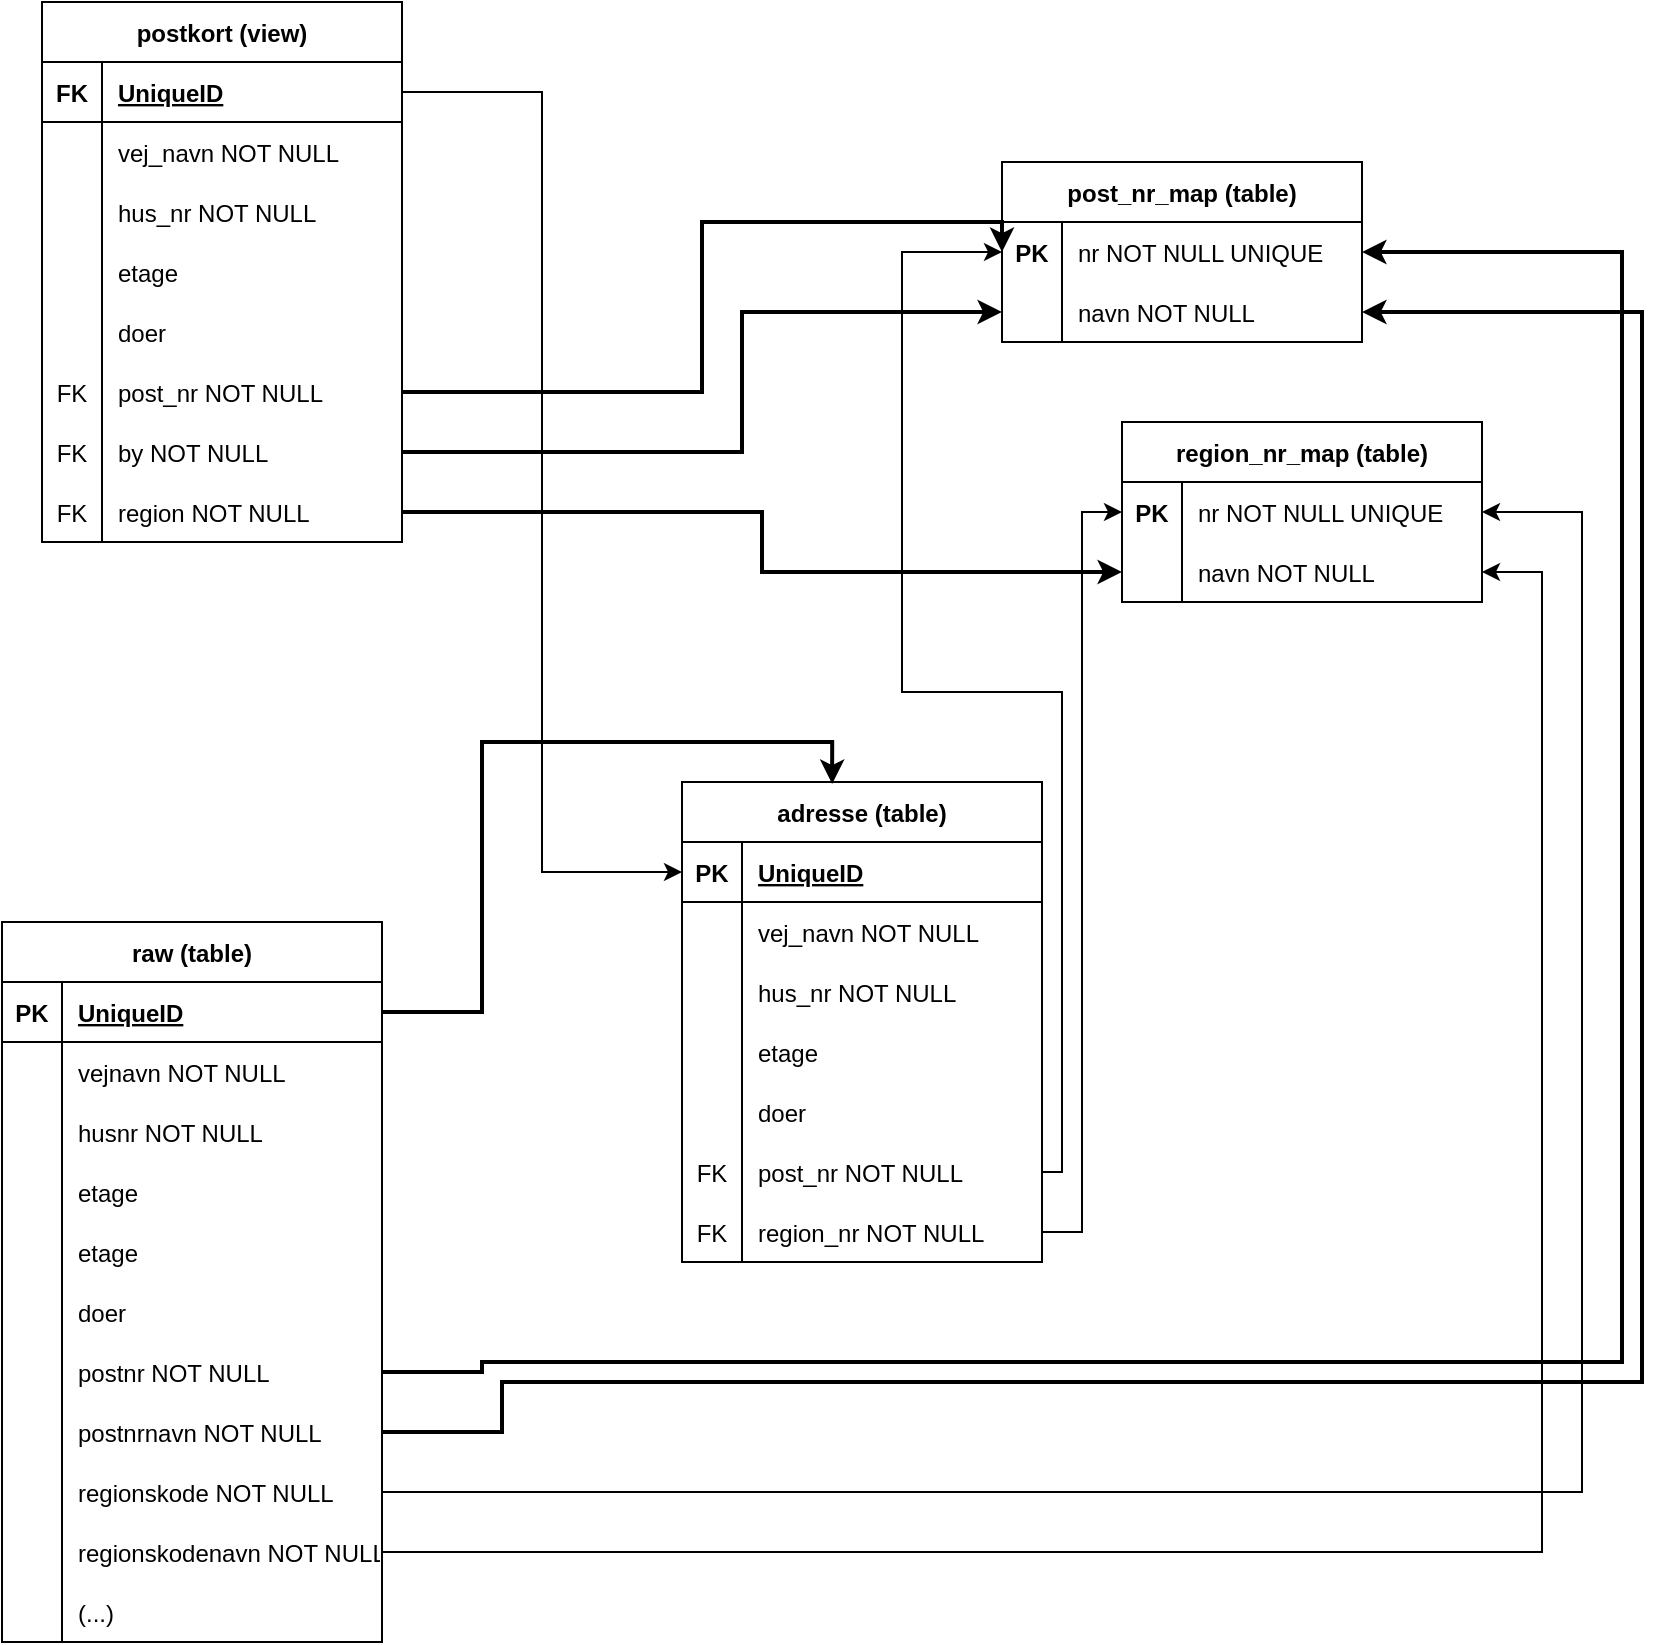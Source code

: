 <mxfile version="18.0.2" type="device"><diagram id="qgBt_kyH6H5r4t9xuFqa" name="Page-1"><mxGraphModel dx="1872" dy="1003" grid="1" gridSize="10" guides="1" tooltips="1" connect="1" arrows="1" fold="1" page="1" pageScale="1" pageWidth="850" pageHeight="1100" math="0" shadow="0"><root><mxCell id="0"/><mxCell id="1" parent="0"/><mxCell id="TFIopgg_Jb4CdVdZg_JR-6" value="adresse (table)" style="shape=table;startSize=30;container=1;collapsible=1;childLayout=tableLayout;fixedRows=1;rowLines=0;fontStyle=1;align=center;resizeLast=1;" parent="1" vertex="1"><mxGeometry x="360" y="450" width="180" height="240" as="geometry"/></mxCell><mxCell id="TFIopgg_Jb4CdVdZg_JR-7" value="" style="shape=tableRow;horizontal=0;startSize=0;swimlaneHead=0;swimlaneBody=0;fillColor=none;collapsible=0;dropTarget=0;points=[[0,0.5],[1,0.5]];portConstraint=eastwest;top=0;left=0;right=0;bottom=1;" parent="TFIopgg_Jb4CdVdZg_JR-6" vertex="1"><mxGeometry y="30" width="180" height="30" as="geometry"/></mxCell><mxCell id="TFIopgg_Jb4CdVdZg_JR-8" value="PK" style="shape=partialRectangle;connectable=0;fillColor=none;top=0;left=0;bottom=0;right=0;fontStyle=1;overflow=hidden;" parent="TFIopgg_Jb4CdVdZg_JR-7" vertex="1"><mxGeometry width="30" height="30" as="geometry"><mxRectangle width="30" height="30" as="alternateBounds"/></mxGeometry></mxCell><mxCell id="TFIopgg_Jb4CdVdZg_JR-9" value="UniqueID" style="shape=partialRectangle;connectable=0;fillColor=none;top=0;left=0;bottom=0;right=0;align=left;spacingLeft=6;fontStyle=5;overflow=hidden;" parent="TFIopgg_Jb4CdVdZg_JR-7" vertex="1"><mxGeometry x="30" width="150" height="30" as="geometry"><mxRectangle width="150" height="30" as="alternateBounds"/></mxGeometry></mxCell><mxCell id="TFIopgg_Jb4CdVdZg_JR-10" value="" style="shape=tableRow;horizontal=0;startSize=0;swimlaneHead=0;swimlaneBody=0;fillColor=none;collapsible=0;dropTarget=0;points=[[0,0.5],[1,0.5]];portConstraint=eastwest;top=0;left=0;right=0;bottom=0;" parent="TFIopgg_Jb4CdVdZg_JR-6" vertex="1"><mxGeometry y="60" width="180" height="30" as="geometry"/></mxCell><mxCell id="TFIopgg_Jb4CdVdZg_JR-11" value="" style="shape=partialRectangle;connectable=0;fillColor=none;top=0;left=0;bottom=0;right=0;editable=1;overflow=hidden;" parent="TFIopgg_Jb4CdVdZg_JR-10" vertex="1"><mxGeometry width="30" height="30" as="geometry"><mxRectangle width="30" height="30" as="alternateBounds"/></mxGeometry></mxCell><mxCell id="TFIopgg_Jb4CdVdZg_JR-12" value="vej_navn NOT NULL" style="shape=partialRectangle;connectable=0;fillColor=none;top=0;left=0;bottom=0;right=0;align=left;spacingLeft=6;overflow=hidden;" parent="TFIopgg_Jb4CdVdZg_JR-10" vertex="1"><mxGeometry x="30" width="150" height="30" as="geometry"><mxRectangle width="150" height="30" as="alternateBounds"/></mxGeometry></mxCell><mxCell id="TFIopgg_Jb4CdVdZg_JR-13" value="" style="shape=tableRow;horizontal=0;startSize=0;swimlaneHead=0;swimlaneBody=0;fillColor=none;collapsible=0;dropTarget=0;points=[[0,0.5],[1,0.5]];portConstraint=eastwest;top=0;left=0;right=0;bottom=0;" parent="TFIopgg_Jb4CdVdZg_JR-6" vertex="1"><mxGeometry y="90" width="180" height="30" as="geometry"/></mxCell><mxCell id="TFIopgg_Jb4CdVdZg_JR-14" value="" style="shape=partialRectangle;connectable=0;fillColor=none;top=0;left=0;bottom=0;right=0;editable=1;overflow=hidden;" parent="TFIopgg_Jb4CdVdZg_JR-13" vertex="1"><mxGeometry width="30" height="30" as="geometry"><mxRectangle width="30" height="30" as="alternateBounds"/></mxGeometry></mxCell><mxCell id="TFIopgg_Jb4CdVdZg_JR-15" value="hus_nr NOT NULL" style="shape=partialRectangle;connectable=0;fillColor=none;top=0;left=0;bottom=0;right=0;align=left;spacingLeft=6;overflow=hidden;" parent="TFIopgg_Jb4CdVdZg_JR-13" vertex="1"><mxGeometry x="30" width="150" height="30" as="geometry"><mxRectangle width="150" height="30" as="alternateBounds"/></mxGeometry></mxCell><mxCell id="TFIopgg_Jb4CdVdZg_JR-16" value="" style="shape=tableRow;horizontal=0;startSize=0;swimlaneHead=0;swimlaneBody=0;fillColor=none;collapsible=0;dropTarget=0;points=[[0,0.5],[1,0.5]];portConstraint=eastwest;top=0;left=0;right=0;bottom=0;" parent="TFIopgg_Jb4CdVdZg_JR-6" vertex="1"><mxGeometry y="120" width="180" height="30" as="geometry"/></mxCell><mxCell id="TFIopgg_Jb4CdVdZg_JR-17" value="" style="shape=partialRectangle;connectable=0;fillColor=none;top=0;left=0;bottom=0;right=0;editable=1;overflow=hidden;" parent="TFIopgg_Jb4CdVdZg_JR-16" vertex="1"><mxGeometry width="30" height="30" as="geometry"><mxRectangle width="30" height="30" as="alternateBounds"/></mxGeometry></mxCell><mxCell id="TFIopgg_Jb4CdVdZg_JR-18" value="etage" style="shape=partialRectangle;connectable=0;fillColor=none;top=0;left=0;bottom=0;right=0;align=left;spacingLeft=6;overflow=hidden;" parent="TFIopgg_Jb4CdVdZg_JR-16" vertex="1"><mxGeometry x="30" width="150" height="30" as="geometry"><mxRectangle width="150" height="30" as="alternateBounds"/></mxGeometry></mxCell><mxCell id="TFIopgg_Jb4CdVdZg_JR-27" style="shape=tableRow;horizontal=0;startSize=0;swimlaneHead=0;swimlaneBody=0;fillColor=none;collapsible=0;dropTarget=0;points=[[0,0.5],[1,0.5]];portConstraint=eastwest;top=0;left=0;right=0;bottom=0;" parent="TFIopgg_Jb4CdVdZg_JR-6" vertex="1"><mxGeometry y="150" width="180" height="30" as="geometry"/></mxCell><mxCell id="TFIopgg_Jb4CdVdZg_JR-28" style="shape=partialRectangle;connectable=0;fillColor=none;top=0;left=0;bottom=0;right=0;editable=1;overflow=hidden;" parent="TFIopgg_Jb4CdVdZg_JR-27" vertex="1"><mxGeometry width="30" height="30" as="geometry"><mxRectangle width="30" height="30" as="alternateBounds"/></mxGeometry></mxCell><mxCell id="TFIopgg_Jb4CdVdZg_JR-29" value="doer" style="shape=partialRectangle;connectable=0;fillColor=none;top=0;left=0;bottom=0;right=0;align=left;spacingLeft=6;overflow=hidden;" parent="TFIopgg_Jb4CdVdZg_JR-27" vertex="1"><mxGeometry x="30" width="150" height="30" as="geometry"><mxRectangle width="150" height="30" as="alternateBounds"/></mxGeometry></mxCell><mxCell id="TFIopgg_Jb4CdVdZg_JR-33" style="shape=tableRow;horizontal=0;startSize=0;swimlaneHead=0;swimlaneBody=0;fillColor=none;collapsible=0;dropTarget=0;points=[[0,0.5],[1,0.5]];portConstraint=eastwest;top=0;left=0;right=0;bottom=0;" parent="TFIopgg_Jb4CdVdZg_JR-6" vertex="1"><mxGeometry y="180" width="180" height="30" as="geometry"/></mxCell><mxCell id="TFIopgg_Jb4CdVdZg_JR-34" value="FK" style="shape=partialRectangle;connectable=0;fillColor=none;top=0;left=0;bottom=0;right=0;editable=1;overflow=hidden;" parent="TFIopgg_Jb4CdVdZg_JR-33" vertex="1"><mxGeometry width="30" height="30" as="geometry"><mxRectangle width="30" height="30" as="alternateBounds"/></mxGeometry></mxCell><mxCell id="TFIopgg_Jb4CdVdZg_JR-35" value="post_nr NOT NULL" style="shape=partialRectangle;connectable=0;fillColor=none;top=0;left=0;bottom=0;right=0;align=left;spacingLeft=6;overflow=hidden;" parent="TFIopgg_Jb4CdVdZg_JR-33" vertex="1"><mxGeometry x="30" width="150" height="30" as="geometry"><mxRectangle width="150" height="30" as="alternateBounds"/></mxGeometry></mxCell><mxCell id="TFIopgg_Jb4CdVdZg_JR-36" style="shape=tableRow;horizontal=0;startSize=0;swimlaneHead=0;swimlaneBody=0;fillColor=none;collapsible=0;dropTarget=0;points=[[0,0.5],[1,0.5]];portConstraint=eastwest;top=0;left=0;right=0;bottom=0;" parent="TFIopgg_Jb4CdVdZg_JR-6" vertex="1"><mxGeometry y="210" width="180" height="30" as="geometry"/></mxCell><mxCell id="TFIopgg_Jb4CdVdZg_JR-37" value="FK" style="shape=partialRectangle;connectable=0;fillColor=none;top=0;left=0;bottom=0;right=0;editable=1;overflow=hidden;" parent="TFIopgg_Jb4CdVdZg_JR-36" vertex="1"><mxGeometry width="30" height="30" as="geometry"><mxRectangle width="30" height="30" as="alternateBounds"/></mxGeometry></mxCell><mxCell id="TFIopgg_Jb4CdVdZg_JR-38" value="region_nr NOT NULL" style="shape=partialRectangle;connectable=0;fillColor=none;top=0;left=0;bottom=0;right=0;align=left;spacingLeft=6;overflow=hidden;" parent="TFIopgg_Jb4CdVdZg_JR-36" vertex="1"><mxGeometry x="30" width="150" height="30" as="geometry"><mxRectangle width="150" height="30" as="alternateBounds"/></mxGeometry></mxCell><mxCell id="TFIopgg_Jb4CdVdZg_JR-42" value="post_nr_map (table)" style="shape=table;startSize=30;container=1;collapsible=1;childLayout=tableLayout;fixedRows=1;rowLines=0;fontStyle=1;align=center;resizeLast=1;" parent="1" vertex="1"><mxGeometry x="520" y="140" width="180" height="90" as="geometry"/></mxCell><mxCell id="TFIopgg_Jb4CdVdZg_JR-46" value="" style="shape=tableRow;horizontal=0;startSize=0;swimlaneHead=0;swimlaneBody=0;fillColor=none;collapsible=0;dropTarget=0;points=[[0,0.5],[1,0.5]];portConstraint=eastwest;top=0;left=0;right=0;bottom=0;" parent="TFIopgg_Jb4CdVdZg_JR-42" vertex="1"><mxGeometry y="30" width="180" height="30" as="geometry"/></mxCell><mxCell id="TFIopgg_Jb4CdVdZg_JR-47" value="PK" style="shape=partialRectangle;connectable=0;fillColor=none;top=0;left=0;bottom=0;right=0;editable=1;overflow=hidden;fontStyle=1" parent="TFIopgg_Jb4CdVdZg_JR-46" vertex="1"><mxGeometry width="30" height="30" as="geometry"><mxRectangle width="30" height="30" as="alternateBounds"/></mxGeometry></mxCell><mxCell id="TFIopgg_Jb4CdVdZg_JR-48" value="nr NOT NULL UNIQUE" style="shape=partialRectangle;connectable=0;fillColor=none;top=0;left=0;bottom=0;right=0;align=left;spacingLeft=6;overflow=hidden;" parent="TFIopgg_Jb4CdVdZg_JR-46" vertex="1"><mxGeometry x="30" width="150" height="30" as="geometry"><mxRectangle width="150" height="30" as="alternateBounds"/></mxGeometry></mxCell><mxCell id="TFIopgg_Jb4CdVdZg_JR-49" value="" style="shape=tableRow;horizontal=0;startSize=0;swimlaneHead=0;swimlaneBody=0;fillColor=none;collapsible=0;dropTarget=0;points=[[0,0.5],[1,0.5]];portConstraint=eastwest;top=0;left=0;right=0;bottom=0;" parent="TFIopgg_Jb4CdVdZg_JR-42" vertex="1"><mxGeometry y="60" width="180" height="30" as="geometry"/></mxCell><mxCell id="TFIopgg_Jb4CdVdZg_JR-50" value="" style="shape=partialRectangle;connectable=0;fillColor=none;top=0;left=0;bottom=0;right=0;editable=1;overflow=hidden;" parent="TFIopgg_Jb4CdVdZg_JR-49" vertex="1"><mxGeometry width="30" height="30" as="geometry"><mxRectangle width="30" height="30" as="alternateBounds"/></mxGeometry></mxCell><mxCell id="TFIopgg_Jb4CdVdZg_JR-51" value="navn NOT NULL" style="shape=partialRectangle;connectable=0;fillColor=none;top=0;left=0;bottom=0;right=0;align=left;spacingLeft=6;overflow=hidden;" parent="TFIopgg_Jb4CdVdZg_JR-49" vertex="1"><mxGeometry x="30" width="150" height="30" as="geometry"><mxRectangle width="150" height="30" as="alternateBounds"/></mxGeometry></mxCell><mxCell id="TFIopgg_Jb4CdVdZg_JR-74" style="edgeStyle=orthogonalEdgeStyle;rounded=0;orthogonalLoop=1;jettySize=auto;html=1;exitX=1;exitY=0.5;exitDx=0;exitDy=0;strokeWidth=1;" parent="1" source="TFIopgg_Jb4CdVdZg_JR-33" edge="1"><mxGeometry relative="1" as="geometry"><mxPoint x="520" y="185" as="targetPoint"/><Array as="points"><mxPoint x="550" y="645"/><mxPoint x="550" y="405"/><mxPoint x="470" y="405"/><mxPoint x="470" y="185"/></Array></mxGeometry></mxCell><mxCell id="TFIopgg_Jb4CdVdZg_JR-75" value="postkort (view)" style="shape=table;startSize=30;container=1;collapsible=1;childLayout=tableLayout;fixedRows=1;rowLines=0;fontStyle=1;align=center;resizeLast=1;" parent="1" vertex="1"><mxGeometry x="40" y="60" width="180" height="270" as="geometry"/></mxCell><mxCell id="TFIopgg_Jb4CdVdZg_JR-76" value="" style="shape=tableRow;horizontal=0;startSize=0;swimlaneHead=0;swimlaneBody=0;fillColor=none;collapsible=0;dropTarget=0;points=[[0,0.5],[1,0.5]];portConstraint=eastwest;top=0;left=0;right=0;bottom=1;" parent="TFIopgg_Jb4CdVdZg_JR-75" vertex="1"><mxGeometry y="30" width="180" height="30" as="geometry"/></mxCell><mxCell id="TFIopgg_Jb4CdVdZg_JR-77" value="FK" style="shape=partialRectangle;connectable=0;fillColor=none;top=0;left=0;bottom=0;right=0;fontStyle=1;overflow=hidden;" parent="TFIopgg_Jb4CdVdZg_JR-76" vertex="1"><mxGeometry width="30" height="30" as="geometry"><mxRectangle width="30" height="30" as="alternateBounds"/></mxGeometry></mxCell><mxCell id="TFIopgg_Jb4CdVdZg_JR-78" value="UniqueID" style="shape=partialRectangle;connectable=0;fillColor=none;top=0;left=0;bottom=0;right=0;align=left;spacingLeft=6;fontStyle=5;overflow=hidden;" parent="TFIopgg_Jb4CdVdZg_JR-76" vertex="1"><mxGeometry x="30" width="150" height="30" as="geometry"><mxRectangle width="150" height="30" as="alternateBounds"/></mxGeometry></mxCell><mxCell id="TFIopgg_Jb4CdVdZg_JR-79" value="" style="shape=tableRow;horizontal=0;startSize=0;swimlaneHead=0;swimlaneBody=0;fillColor=none;collapsible=0;dropTarget=0;points=[[0,0.5],[1,0.5]];portConstraint=eastwest;top=0;left=0;right=0;bottom=0;" parent="TFIopgg_Jb4CdVdZg_JR-75" vertex="1"><mxGeometry y="60" width="180" height="30" as="geometry"/></mxCell><mxCell id="TFIopgg_Jb4CdVdZg_JR-80" value="" style="shape=partialRectangle;connectable=0;fillColor=none;top=0;left=0;bottom=0;right=0;editable=1;overflow=hidden;" parent="TFIopgg_Jb4CdVdZg_JR-79" vertex="1"><mxGeometry width="30" height="30" as="geometry"><mxRectangle width="30" height="30" as="alternateBounds"/></mxGeometry></mxCell><mxCell id="TFIopgg_Jb4CdVdZg_JR-81" value="vej_navn NOT NULL" style="shape=partialRectangle;connectable=0;fillColor=none;top=0;left=0;bottom=0;right=0;align=left;spacingLeft=6;overflow=hidden;" parent="TFIopgg_Jb4CdVdZg_JR-79" vertex="1"><mxGeometry x="30" width="150" height="30" as="geometry"><mxRectangle width="150" height="30" as="alternateBounds"/></mxGeometry></mxCell><mxCell id="TFIopgg_Jb4CdVdZg_JR-82" value="" style="shape=tableRow;horizontal=0;startSize=0;swimlaneHead=0;swimlaneBody=0;fillColor=none;collapsible=0;dropTarget=0;points=[[0,0.5],[1,0.5]];portConstraint=eastwest;top=0;left=0;right=0;bottom=0;" parent="TFIopgg_Jb4CdVdZg_JR-75" vertex="1"><mxGeometry y="90" width="180" height="30" as="geometry"/></mxCell><mxCell id="TFIopgg_Jb4CdVdZg_JR-83" value="" style="shape=partialRectangle;connectable=0;fillColor=none;top=0;left=0;bottom=0;right=0;editable=1;overflow=hidden;" parent="TFIopgg_Jb4CdVdZg_JR-82" vertex="1"><mxGeometry width="30" height="30" as="geometry"><mxRectangle width="30" height="30" as="alternateBounds"/></mxGeometry></mxCell><mxCell id="TFIopgg_Jb4CdVdZg_JR-84" value="hus_nr NOT NULL" style="shape=partialRectangle;connectable=0;fillColor=none;top=0;left=0;bottom=0;right=0;align=left;spacingLeft=6;overflow=hidden;" parent="TFIopgg_Jb4CdVdZg_JR-82" vertex="1"><mxGeometry x="30" width="150" height="30" as="geometry"><mxRectangle width="150" height="30" as="alternateBounds"/></mxGeometry></mxCell><mxCell id="TFIopgg_Jb4CdVdZg_JR-85" value="" style="shape=tableRow;horizontal=0;startSize=0;swimlaneHead=0;swimlaneBody=0;fillColor=none;collapsible=0;dropTarget=0;points=[[0,0.5],[1,0.5]];portConstraint=eastwest;top=0;left=0;right=0;bottom=0;" parent="TFIopgg_Jb4CdVdZg_JR-75" vertex="1"><mxGeometry y="120" width="180" height="30" as="geometry"/></mxCell><mxCell id="TFIopgg_Jb4CdVdZg_JR-86" value="" style="shape=partialRectangle;connectable=0;fillColor=none;top=0;left=0;bottom=0;right=0;editable=1;overflow=hidden;" parent="TFIopgg_Jb4CdVdZg_JR-85" vertex="1"><mxGeometry width="30" height="30" as="geometry"><mxRectangle width="30" height="30" as="alternateBounds"/></mxGeometry></mxCell><mxCell id="TFIopgg_Jb4CdVdZg_JR-87" value="etage" style="shape=partialRectangle;connectable=0;fillColor=none;top=0;left=0;bottom=0;right=0;align=left;spacingLeft=6;overflow=hidden;" parent="TFIopgg_Jb4CdVdZg_JR-85" vertex="1"><mxGeometry x="30" width="150" height="30" as="geometry"><mxRectangle width="150" height="30" as="alternateBounds"/></mxGeometry></mxCell><mxCell id="TFIopgg_Jb4CdVdZg_JR-88" style="shape=tableRow;horizontal=0;startSize=0;swimlaneHead=0;swimlaneBody=0;fillColor=none;collapsible=0;dropTarget=0;points=[[0,0.5],[1,0.5]];portConstraint=eastwest;top=0;left=0;right=0;bottom=0;" parent="TFIopgg_Jb4CdVdZg_JR-75" vertex="1"><mxGeometry y="150" width="180" height="30" as="geometry"/></mxCell><mxCell id="TFIopgg_Jb4CdVdZg_JR-89" style="shape=partialRectangle;connectable=0;fillColor=none;top=0;left=0;bottom=0;right=0;editable=1;overflow=hidden;" parent="TFIopgg_Jb4CdVdZg_JR-88" vertex="1"><mxGeometry width="30" height="30" as="geometry"><mxRectangle width="30" height="30" as="alternateBounds"/></mxGeometry></mxCell><mxCell id="TFIopgg_Jb4CdVdZg_JR-90" value="doer" style="shape=partialRectangle;connectable=0;fillColor=none;top=0;left=0;bottom=0;right=0;align=left;spacingLeft=6;overflow=hidden;" parent="TFIopgg_Jb4CdVdZg_JR-88" vertex="1"><mxGeometry x="30" width="150" height="30" as="geometry"><mxRectangle width="150" height="30" as="alternateBounds"/></mxGeometry></mxCell><mxCell id="TFIopgg_Jb4CdVdZg_JR-91" style="shape=tableRow;horizontal=0;startSize=0;swimlaneHead=0;swimlaneBody=0;fillColor=none;collapsible=0;dropTarget=0;points=[[0,0.5],[1,0.5]];portConstraint=eastwest;top=0;left=0;right=0;bottom=0;" parent="TFIopgg_Jb4CdVdZg_JR-75" vertex="1"><mxGeometry y="180" width="180" height="30" as="geometry"/></mxCell><mxCell id="TFIopgg_Jb4CdVdZg_JR-92" value="FK" style="shape=partialRectangle;connectable=0;fillColor=none;top=0;left=0;bottom=0;right=0;editable=1;overflow=hidden;" parent="TFIopgg_Jb4CdVdZg_JR-91" vertex="1"><mxGeometry width="30" height="30" as="geometry"><mxRectangle width="30" height="30" as="alternateBounds"/></mxGeometry></mxCell><mxCell id="TFIopgg_Jb4CdVdZg_JR-93" value="post_nr NOT NULL " style="shape=partialRectangle;connectable=0;fillColor=none;top=0;left=0;bottom=0;right=0;align=left;spacingLeft=6;overflow=hidden;" parent="TFIopgg_Jb4CdVdZg_JR-91" vertex="1"><mxGeometry x="30" width="150" height="30" as="geometry"><mxRectangle width="150" height="30" as="alternateBounds"/></mxGeometry></mxCell><mxCell id="TFIopgg_Jb4CdVdZg_JR-94" style="shape=tableRow;horizontal=0;startSize=0;swimlaneHead=0;swimlaneBody=0;fillColor=none;collapsible=0;dropTarget=0;points=[[0,0.5],[1,0.5]];portConstraint=eastwest;top=0;left=0;right=0;bottom=0;" parent="TFIopgg_Jb4CdVdZg_JR-75" vertex="1"><mxGeometry y="210" width="180" height="30" as="geometry"/></mxCell><mxCell id="TFIopgg_Jb4CdVdZg_JR-95" value="FK" style="shape=partialRectangle;connectable=0;fillColor=none;top=0;left=0;bottom=0;right=0;editable=1;overflow=hidden;" parent="TFIopgg_Jb4CdVdZg_JR-94" vertex="1"><mxGeometry width="30" height="30" as="geometry"><mxRectangle width="30" height="30" as="alternateBounds"/></mxGeometry></mxCell><mxCell id="TFIopgg_Jb4CdVdZg_JR-96" value="by NOT NULL" style="shape=partialRectangle;connectable=0;fillColor=none;top=0;left=0;bottom=0;right=0;align=left;spacingLeft=6;overflow=hidden;" parent="TFIopgg_Jb4CdVdZg_JR-94" vertex="1"><mxGeometry x="30" width="150" height="30" as="geometry"><mxRectangle width="150" height="30" as="alternateBounds"/></mxGeometry></mxCell><mxCell id="TFIopgg_Jb4CdVdZg_JR-107" style="shape=tableRow;horizontal=0;startSize=0;swimlaneHead=0;swimlaneBody=0;fillColor=none;collapsible=0;dropTarget=0;points=[[0,0.5],[1,0.5]];portConstraint=eastwest;top=0;left=0;right=0;bottom=0;" parent="TFIopgg_Jb4CdVdZg_JR-75" vertex="1"><mxGeometry y="240" width="180" height="30" as="geometry"/></mxCell><mxCell id="TFIopgg_Jb4CdVdZg_JR-108" value="FK" style="shape=partialRectangle;connectable=0;fillColor=none;top=0;left=0;bottom=0;right=0;editable=1;overflow=hidden;" parent="TFIopgg_Jb4CdVdZg_JR-107" vertex="1"><mxGeometry width="30" height="30" as="geometry"><mxRectangle width="30" height="30" as="alternateBounds"/></mxGeometry></mxCell><mxCell id="TFIopgg_Jb4CdVdZg_JR-109" value="region NOT NULL" style="shape=partialRectangle;connectable=0;fillColor=none;top=0;left=0;bottom=0;right=0;align=left;spacingLeft=6;overflow=hidden;" parent="TFIopgg_Jb4CdVdZg_JR-107" vertex="1"><mxGeometry x="30" width="150" height="30" as="geometry"><mxRectangle width="150" height="30" as="alternateBounds"/></mxGeometry></mxCell><mxCell id="TFIopgg_Jb4CdVdZg_JR-101" style="edgeStyle=orthogonalEdgeStyle;rounded=0;orthogonalLoop=1;jettySize=auto;html=1;entryX=0;entryY=0.5;entryDx=0;entryDy=0;" parent="1" source="TFIopgg_Jb4CdVdZg_JR-76" target="TFIopgg_Jb4CdVdZg_JR-7" edge="1"><mxGeometry relative="1" as="geometry"/></mxCell><mxCell id="TFIopgg_Jb4CdVdZg_JR-110" style="edgeStyle=orthogonalEdgeStyle;rounded=0;orthogonalLoop=1;jettySize=auto;html=1;entryX=0;entryY=0.5;entryDx=0;entryDy=0;strokeWidth=2;" parent="1" source="TFIopgg_Jb4CdVdZg_JR-91" target="TFIopgg_Jb4CdVdZg_JR-46" edge="1"><mxGeometry relative="1" as="geometry"><Array as="points"><mxPoint x="370" y="255"/><mxPoint x="370" y="170"/><mxPoint x="520" y="170"/></Array></mxGeometry></mxCell><mxCell id="TFIopgg_Jb4CdVdZg_JR-111" style="edgeStyle=orthogonalEdgeStyle;rounded=0;orthogonalLoop=1;jettySize=auto;html=1;entryX=0;entryY=0.5;entryDx=0;entryDy=0;strokeWidth=2;" parent="1" source="TFIopgg_Jb4CdVdZg_JR-94" target="TFIopgg_Jb4CdVdZg_JR-49" edge="1"><mxGeometry relative="1" as="geometry"><Array as="points"><mxPoint x="390" y="285"/><mxPoint x="390" y="215"/></Array></mxGeometry></mxCell><mxCell id="TFIopgg_Jb4CdVdZg_JR-112" value="region_nr_map (table)" style="shape=table;startSize=30;container=1;collapsible=1;childLayout=tableLayout;fixedRows=1;rowLines=0;fontStyle=1;align=center;resizeLast=1;" parent="1" vertex="1"><mxGeometry x="580" y="270" width="180" height="90" as="geometry"/></mxCell><mxCell id="TFIopgg_Jb4CdVdZg_JR-113" value="" style="shape=tableRow;horizontal=0;startSize=0;swimlaneHead=0;swimlaneBody=0;fillColor=none;collapsible=0;dropTarget=0;points=[[0,0.5],[1,0.5]];portConstraint=eastwest;top=0;left=0;right=0;bottom=0;" parent="TFIopgg_Jb4CdVdZg_JR-112" vertex="1"><mxGeometry y="30" width="180" height="30" as="geometry"/></mxCell><mxCell id="TFIopgg_Jb4CdVdZg_JR-114" value="PK" style="shape=partialRectangle;connectable=0;fillColor=none;top=0;left=0;bottom=0;right=0;editable=1;overflow=hidden;fontStyle=1" parent="TFIopgg_Jb4CdVdZg_JR-113" vertex="1"><mxGeometry width="30" height="30" as="geometry"><mxRectangle width="30" height="30" as="alternateBounds"/></mxGeometry></mxCell><mxCell id="TFIopgg_Jb4CdVdZg_JR-115" value="nr NOT NULL UNIQUE" style="shape=partialRectangle;connectable=0;fillColor=none;top=0;left=0;bottom=0;right=0;align=left;spacingLeft=6;overflow=hidden;" parent="TFIopgg_Jb4CdVdZg_JR-113" vertex="1"><mxGeometry x="30" width="150" height="30" as="geometry"><mxRectangle width="150" height="30" as="alternateBounds"/></mxGeometry></mxCell><mxCell id="TFIopgg_Jb4CdVdZg_JR-116" value="" style="shape=tableRow;horizontal=0;startSize=0;swimlaneHead=0;swimlaneBody=0;fillColor=none;collapsible=0;dropTarget=0;points=[[0,0.5],[1,0.5]];portConstraint=eastwest;top=0;left=0;right=0;bottom=0;" parent="TFIopgg_Jb4CdVdZg_JR-112" vertex="1"><mxGeometry y="60" width="180" height="30" as="geometry"/></mxCell><mxCell id="TFIopgg_Jb4CdVdZg_JR-117" value="" style="shape=partialRectangle;connectable=0;fillColor=none;top=0;left=0;bottom=0;right=0;editable=1;overflow=hidden;" parent="TFIopgg_Jb4CdVdZg_JR-116" vertex="1"><mxGeometry width="30" height="30" as="geometry"><mxRectangle width="30" height="30" as="alternateBounds"/></mxGeometry></mxCell><mxCell id="TFIopgg_Jb4CdVdZg_JR-118" value="navn NOT NULL" style="shape=partialRectangle;connectable=0;fillColor=none;top=0;left=0;bottom=0;right=0;align=left;spacingLeft=6;overflow=hidden;" parent="TFIopgg_Jb4CdVdZg_JR-116" vertex="1"><mxGeometry x="30" width="150" height="30" as="geometry"><mxRectangle width="150" height="30" as="alternateBounds"/></mxGeometry></mxCell><mxCell id="TFIopgg_Jb4CdVdZg_JR-119" style="edgeStyle=orthogonalEdgeStyle;rounded=0;orthogonalLoop=1;jettySize=auto;html=1;exitX=1;exitY=0.5;exitDx=0;exitDy=0;entryX=0;entryY=0.5;entryDx=0;entryDy=0;" parent="1" source="TFIopgg_Jb4CdVdZg_JR-36" target="TFIopgg_Jb4CdVdZg_JR-113" edge="1"><mxGeometry relative="1" as="geometry"><Array as="points"><mxPoint x="560" y="675"/><mxPoint x="560" y="315"/></Array></mxGeometry></mxCell><mxCell id="TFIopgg_Jb4CdVdZg_JR-120" style="edgeStyle=orthogonalEdgeStyle;rounded=0;orthogonalLoop=1;jettySize=auto;html=1;entryX=0;entryY=0.5;entryDx=0;entryDy=0;strokeWidth=2;" parent="1" source="TFIopgg_Jb4CdVdZg_JR-107" target="TFIopgg_Jb4CdVdZg_JR-116" edge="1"><mxGeometry relative="1" as="geometry"/></mxCell><mxCell id="TFIopgg_Jb4CdVdZg_JR-146" style="edgeStyle=orthogonalEdgeStyle;rounded=0;orthogonalLoop=1;jettySize=auto;html=1;entryX=0.417;entryY=0.004;entryDx=0;entryDy=0;entryPerimeter=0;exitX=1;exitY=0.5;exitDx=0;exitDy=0;strokeWidth=2;" parent="1" source="TFIopgg_Jb4CdVdZg_JR-122" target="TFIopgg_Jb4CdVdZg_JR-6" edge="1"><mxGeometry relative="1" as="geometry"><Array as="points"><mxPoint x="260" y="565"/><mxPoint x="260" y="430"/><mxPoint x="435" y="430"/></Array></mxGeometry></mxCell><mxCell id="TFIopgg_Jb4CdVdZg_JR-121" value="raw (table)" style="shape=table;startSize=30;container=1;collapsible=1;childLayout=tableLayout;fixedRows=1;rowLines=0;fontStyle=1;align=center;resizeLast=1;" parent="1" vertex="1"><mxGeometry x="20" y="520" width="190" height="360" as="geometry"/></mxCell><mxCell id="TFIopgg_Jb4CdVdZg_JR-122" value="" style="shape=tableRow;horizontal=0;startSize=0;swimlaneHead=0;swimlaneBody=0;fillColor=none;collapsible=0;dropTarget=0;points=[[0,0.5],[1,0.5]];portConstraint=eastwest;top=0;left=0;right=0;bottom=1;" parent="TFIopgg_Jb4CdVdZg_JR-121" vertex="1"><mxGeometry y="30" width="190" height="30" as="geometry"/></mxCell><mxCell id="TFIopgg_Jb4CdVdZg_JR-123" value="PK" style="shape=partialRectangle;connectable=0;fillColor=none;top=0;left=0;bottom=0;right=0;fontStyle=1;overflow=hidden;" parent="TFIopgg_Jb4CdVdZg_JR-122" vertex="1"><mxGeometry width="30" height="30" as="geometry"><mxRectangle width="30" height="30" as="alternateBounds"/></mxGeometry></mxCell><mxCell id="TFIopgg_Jb4CdVdZg_JR-124" value="UniqueID" style="shape=partialRectangle;connectable=0;fillColor=none;top=0;left=0;bottom=0;right=0;align=left;spacingLeft=6;fontStyle=5;overflow=hidden;" parent="TFIopgg_Jb4CdVdZg_JR-122" vertex="1"><mxGeometry x="30" width="160" height="30" as="geometry"><mxRectangle width="160" height="30" as="alternateBounds"/></mxGeometry></mxCell><mxCell id="TFIopgg_Jb4CdVdZg_JR-125" value="" style="shape=tableRow;horizontal=0;startSize=0;swimlaneHead=0;swimlaneBody=0;fillColor=none;collapsible=0;dropTarget=0;points=[[0,0.5],[1,0.5]];portConstraint=eastwest;top=0;left=0;right=0;bottom=0;" parent="TFIopgg_Jb4CdVdZg_JR-121" vertex="1"><mxGeometry y="60" width="190" height="30" as="geometry"/></mxCell><mxCell id="TFIopgg_Jb4CdVdZg_JR-126" value="" style="shape=partialRectangle;connectable=0;fillColor=none;top=0;left=0;bottom=0;right=0;editable=1;overflow=hidden;" parent="TFIopgg_Jb4CdVdZg_JR-125" vertex="1"><mxGeometry width="30" height="30" as="geometry"><mxRectangle width="30" height="30" as="alternateBounds"/></mxGeometry></mxCell><mxCell id="TFIopgg_Jb4CdVdZg_JR-127" value="vejnavn NOT NULL" style="shape=partialRectangle;connectable=0;fillColor=none;top=0;left=0;bottom=0;right=0;align=left;spacingLeft=6;overflow=hidden;" parent="TFIopgg_Jb4CdVdZg_JR-125" vertex="1"><mxGeometry x="30" width="160" height="30" as="geometry"><mxRectangle width="160" height="30" as="alternateBounds"/></mxGeometry></mxCell><mxCell id="TFIopgg_Jb4CdVdZg_JR-128" value="" style="shape=tableRow;horizontal=0;startSize=0;swimlaneHead=0;swimlaneBody=0;fillColor=none;collapsible=0;dropTarget=0;points=[[0,0.5],[1,0.5]];portConstraint=eastwest;top=0;left=0;right=0;bottom=0;" parent="TFIopgg_Jb4CdVdZg_JR-121" vertex="1"><mxGeometry y="90" width="190" height="30" as="geometry"/></mxCell><mxCell id="TFIopgg_Jb4CdVdZg_JR-129" value="" style="shape=partialRectangle;connectable=0;fillColor=none;top=0;left=0;bottom=0;right=0;editable=1;overflow=hidden;" parent="TFIopgg_Jb4CdVdZg_JR-128" vertex="1"><mxGeometry width="30" height="30" as="geometry"><mxRectangle width="30" height="30" as="alternateBounds"/></mxGeometry></mxCell><mxCell id="TFIopgg_Jb4CdVdZg_JR-130" value="husnr NOT NULL" style="shape=partialRectangle;connectable=0;fillColor=none;top=0;left=0;bottom=0;right=0;align=left;spacingLeft=6;overflow=hidden;" parent="TFIopgg_Jb4CdVdZg_JR-128" vertex="1"><mxGeometry x="30" width="160" height="30" as="geometry"><mxRectangle width="160" height="30" as="alternateBounds"/></mxGeometry></mxCell><mxCell id="TFIopgg_Jb4CdVdZg_JR-131" value="" style="shape=tableRow;horizontal=0;startSize=0;swimlaneHead=0;swimlaneBody=0;fillColor=none;collapsible=0;dropTarget=0;points=[[0,0.5],[1,0.5]];portConstraint=eastwest;top=0;left=0;right=0;bottom=0;" parent="TFIopgg_Jb4CdVdZg_JR-121" vertex="1"><mxGeometry y="120" width="190" height="30" as="geometry"/></mxCell><mxCell id="TFIopgg_Jb4CdVdZg_JR-132" value="" style="shape=partialRectangle;connectable=0;fillColor=none;top=0;left=0;bottom=0;right=0;editable=1;overflow=hidden;" parent="TFIopgg_Jb4CdVdZg_JR-131" vertex="1"><mxGeometry width="30" height="30" as="geometry"><mxRectangle width="30" height="30" as="alternateBounds"/></mxGeometry></mxCell><mxCell id="TFIopgg_Jb4CdVdZg_JR-133" value="etage" style="shape=partialRectangle;connectable=0;fillColor=none;top=0;left=0;bottom=0;right=0;align=left;spacingLeft=6;overflow=hidden;" parent="TFIopgg_Jb4CdVdZg_JR-131" vertex="1"><mxGeometry x="30" width="160" height="30" as="geometry"><mxRectangle width="160" height="30" as="alternateBounds"/></mxGeometry></mxCell><mxCell id="TFIopgg_Jb4CdVdZg_JR-147" value="" style="shape=tableRow;horizontal=0;startSize=0;swimlaneHead=0;swimlaneBody=0;fillColor=none;collapsible=0;dropTarget=0;points=[[0,0.5],[1,0.5]];portConstraint=eastwest;top=0;left=0;right=0;bottom=0;" parent="TFIopgg_Jb4CdVdZg_JR-121" vertex="1"><mxGeometry y="150" width="190" height="30" as="geometry"/></mxCell><mxCell id="TFIopgg_Jb4CdVdZg_JR-148" value="" style="shape=partialRectangle;connectable=0;fillColor=none;top=0;left=0;bottom=0;right=0;editable=1;overflow=hidden;" parent="TFIopgg_Jb4CdVdZg_JR-147" vertex="1"><mxGeometry width="30" height="30" as="geometry"><mxRectangle width="30" height="30" as="alternateBounds"/></mxGeometry></mxCell><mxCell id="TFIopgg_Jb4CdVdZg_JR-149" value="etage" style="shape=partialRectangle;connectable=0;fillColor=none;top=0;left=0;bottom=0;right=0;align=left;spacingLeft=6;overflow=hidden;" parent="TFIopgg_Jb4CdVdZg_JR-147" vertex="1"><mxGeometry x="30" width="160" height="30" as="geometry"><mxRectangle width="160" height="30" as="alternateBounds"/></mxGeometry></mxCell><mxCell id="TFIopgg_Jb4CdVdZg_JR-134" style="shape=tableRow;horizontal=0;startSize=0;swimlaneHead=0;swimlaneBody=0;fillColor=none;collapsible=0;dropTarget=0;points=[[0,0.5],[1,0.5]];portConstraint=eastwest;top=0;left=0;right=0;bottom=0;" parent="TFIopgg_Jb4CdVdZg_JR-121" vertex="1"><mxGeometry y="180" width="190" height="30" as="geometry"/></mxCell><mxCell id="TFIopgg_Jb4CdVdZg_JR-135" style="shape=partialRectangle;connectable=0;fillColor=none;top=0;left=0;bottom=0;right=0;editable=1;overflow=hidden;" parent="TFIopgg_Jb4CdVdZg_JR-134" vertex="1"><mxGeometry width="30" height="30" as="geometry"><mxRectangle width="30" height="30" as="alternateBounds"/></mxGeometry></mxCell><mxCell id="TFIopgg_Jb4CdVdZg_JR-136" value="doer" style="shape=partialRectangle;connectable=0;fillColor=none;top=0;left=0;bottom=0;right=0;align=left;spacingLeft=6;overflow=hidden;" parent="TFIopgg_Jb4CdVdZg_JR-134" vertex="1"><mxGeometry x="30" width="160" height="30" as="geometry"><mxRectangle width="160" height="30" as="alternateBounds"/></mxGeometry></mxCell><mxCell id="TFIopgg_Jb4CdVdZg_JR-137" style="shape=tableRow;horizontal=0;startSize=0;swimlaneHead=0;swimlaneBody=0;fillColor=none;collapsible=0;dropTarget=0;points=[[0,0.5],[1,0.5]];portConstraint=eastwest;top=0;left=0;right=0;bottom=0;" parent="TFIopgg_Jb4CdVdZg_JR-121" vertex="1"><mxGeometry y="210" width="190" height="30" as="geometry"/></mxCell><mxCell id="TFIopgg_Jb4CdVdZg_JR-138" value="" style="shape=partialRectangle;connectable=0;fillColor=none;top=0;left=0;bottom=0;right=0;editable=1;overflow=hidden;" parent="TFIopgg_Jb4CdVdZg_JR-137" vertex="1"><mxGeometry width="30" height="30" as="geometry"><mxRectangle width="30" height="30" as="alternateBounds"/></mxGeometry></mxCell><mxCell id="TFIopgg_Jb4CdVdZg_JR-139" value="postnr NOT NULL" style="shape=partialRectangle;connectable=0;fillColor=none;top=0;left=0;bottom=0;right=0;align=left;spacingLeft=6;overflow=hidden;" parent="TFIopgg_Jb4CdVdZg_JR-137" vertex="1"><mxGeometry x="30" width="160" height="30" as="geometry"><mxRectangle width="160" height="30" as="alternateBounds"/></mxGeometry></mxCell><mxCell id="TFIopgg_Jb4CdVdZg_JR-150" style="shape=tableRow;horizontal=0;startSize=0;swimlaneHead=0;swimlaneBody=0;fillColor=none;collapsible=0;dropTarget=0;points=[[0,0.5],[1,0.5]];portConstraint=eastwest;top=0;left=0;right=0;bottom=0;" parent="TFIopgg_Jb4CdVdZg_JR-121" vertex="1"><mxGeometry y="240" width="190" height="30" as="geometry"/></mxCell><mxCell id="TFIopgg_Jb4CdVdZg_JR-151" style="shape=partialRectangle;connectable=0;fillColor=none;top=0;left=0;bottom=0;right=0;editable=1;overflow=hidden;" parent="TFIopgg_Jb4CdVdZg_JR-150" vertex="1"><mxGeometry width="30" height="30" as="geometry"><mxRectangle width="30" height="30" as="alternateBounds"/></mxGeometry></mxCell><mxCell id="TFIopgg_Jb4CdVdZg_JR-152" value="postnrnavn NOT NULL" style="shape=partialRectangle;connectable=0;fillColor=none;top=0;left=0;bottom=0;right=0;align=left;spacingLeft=6;overflow=hidden;" parent="TFIopgg_Jb4CdVdZg_JR-150" vertex="1"><mxGeometry x="30" width="160" height="30" as="geometry"><mxRectangle width="160" height="30" as="alternateBounds"/></mxGeometry></mxCell><mxCell id="TFIopgg_Jb4CdVdZg_JR-140" style="shape=tableRow;horizontal=0;startSize=0;swimlaneHead=0;swimlaneBody=0;fillColor=none;collapsible=0;dropTarget=0;points=[[0,0.5],[1,0.5]];portConstraint=eastwest;top=0;left=0;right=0;bottom=0;" parent="TFIopgg_Jb4CdVdZg_JR-121" vertex="1"><mxGeometry y="270" width="190" height="30" as="geometry"/></mxCell><mxCell id="TFIopgg_Jb4CdVdZg_JR-141" value="" style="shape=partialRectangle;connectable=0;fillColor=none;top=0;left=0;bottom=0;right=0;editable=1;overflow=hidden;" parent="TFIopgg_Jb4CdVdZg_JR-140" vertex="1"><mxGeometry width="30" height="30" as="geometry"><mxRectangle width="30" height="30" as="alternateBounds"/></mxGeometry></mxCell><mxCell id="TFIopgg_Jb4CdVdZg_JR-142" value="regionskode NOT NULL" style="shape=partialRectangle;connectable=0;fillColor=none;top=0;left=0;bottom=0;right=0;align=left;spacingLeft=6;overflow=hidden;" parent="TFIopgg_Jb4CdVdZg_JR-140" vertex="1"><mxGeometry x="30" width="160" height="30" as="geometry"><mxRectangle width="160" height="30" as="alternateBounds"/></mxGeometry></mxCell><mxCell id="TFIopgg_Jb4CdVdZg_JR-153" style="shape=tableRow;horizontal=0;startSize=0;swimlaneHead=0;swimlaneBody=0;fillColor=none;collapsible=0;dropTarget=0;points=[[0,0.5],[1,0.5]];portConstraint=eastwest;top=0;left=0;right=0;bottom=0;" parent="TFIopgg_Jb4CdVdZg_JR-121" vertex="1"><mxGeometry y="300" width="190" height="30" as="geometry"/></mxCell><mxCell id="TFIopgg_Jb4CdVdZg_JR-154" style="shape=partialRectangle;connectable=0;fillColor=none;top=0;left=0;bottom=0;right=0;editable=1;overflow=hidden;" parent="TFIopgg_Jb4CdVdZg_JR-153" vertex="1"><mxGeometry width="30" height="30" as="geometry"><mxRectangle width="30" height="30" as="alternateBounds"/></mxGeometry></mxCell><mxCell id="TFIopgg_Jb4CdVdZg_JR-155" value="regionskodenavn NOT NULL" style="shape=partialRectangle;connectable=0;fillColor=none;top=0;left=0;bottom=0;right=0;align=left;spacingLeft=6;overflow=hidden;" parent="TFIopgg_Jb4CdVdZg_JR-153" vertex="1"><mxGeometry x="30" width="160" height="30" as="geometry"><mxRectangle width="160" height="30" as="alternateBounds"/></mxGeometry></mxCell><mxCell id="TFIopgg_Jb4CdVdZg_JR-143" style="shape=tableRow;horizontal=0;startSize=0;swimlaneHead=0;swimlaneBody=0;fillColor=none;collapsible=0;dropTarget=0;points=[[0,0.5],[1,0.5]];portConstraint=eastwest;top=0;left=0;right=0;bottom=0;" parent="TFIopgg_Jb4CdVdZg_JR-121" vertex="1"><mxGeometry y="330" width="190" height="30" as="geometry"/></mxCell><mxCell id="TFIopgg_Jb4CdVdZg_JR-144" style="shape=partialRectangle;connectable=0;fillColor=none;top=0;left=0;bottom=0;right=0;editable=1;overflow=hidden;" parent="TFIopgg_Jb4CdVdZg_JR-143" vertex="1"><mxGeometry width="30" height="30" as="geometry"><mxRectangle width="30" height="30" as="alternateBounds"/></mxGeometry></mxCell><mxCell id="TFIopgg_Jb4CdVdZg_JR-145" value="(...)" style="shape=partialRectangle;connectable=0;fillColor=none;top=0;left=0;bottom=0;right=0;align=left;spacingLeft=6;overflow=hidden;" parent="TFIopgg_Jb4CdVdZg_JR-143" vertex="1"><mxGeometry x="30" width="160" height="30" as="geometry"><mxRectangle width="160" height="30" as="alternateBounds"/></mxGeometry></mxCell><mxCell id="TFIopgg_Jb4CdVdZg_JR-156" style="edgeStyle=orthogonalEdgeStyle;rounded=0;orthogonalLoop=1;jettySize=auto;html=1;entryX=1;entryY=0.5;entryDx=0;entryDy=0;exitX=1;exitY=0.5;exitDx=0;exitDy=0;strokeWidth=2;" parent="1" source="TFIopgg_Jb4CdVdZg_JR-137" target="TFIopgg_Jb4CdVdZg_JR-42" edge="1"><mxGeometry relative="1" as="geometry"><Array as="points"><mxPoint x="260" y="745"/><mxPoint x="260" y="740"/><mxPoint x="830" y="740"/><mxPoint x="830" y="185"/></Array></mxGeometry></mxCell><mxCell id="TFIopgg_Jb4CdVdZg_JR-157" style="edgeStyle=orthogonalEdgeStyle;rounded=0;orthogonalLoop=1;jettySize=auto;html=1;entryX=1;entryY=0.5;entryDx=0;entryDy=0;strokeWidth=2;" parent="1" source="TFIopgg_Jb4CdVdZg_JR-150" target="TFIopgg_Jb4CdVdZg_JR-49" edge="1"><mxGeometry relative="1" as="geometry"><Array as="points"><mxPoint x="270" y="775"/><mxPoint x="270" y="750"/><mxPoint x="840" y="750"/><mxPoint x="840" y="215"/></Array></mxGeometry></mxCell><mxCell id="TFIopgg_Jb4CdVdZg_JR-158" style="edgeStyle=orthogonalEdgeStyle;rounded=0;orthogonalLoop=1;jettySize=auto;html=1;entryX=1;entryY=0.5;entryDx=0;entryDy=0;" parent="1" source="TFIopgg_Jb4CdVdZg_JR-140" target="TFIopgg_Jb4CdVdZg_JR-112" edge="1"><mxGeometry relative="1" as="geometry"><Array as="points"><mxPoint x="810" y="805"/><mxPoint x="810" y="315"/></Array></mxGeometry></mxCell><mxCell id="TFIopgg_Jb4CdVdZg_JR-159" style="edgeStyle=orthogonalEdgeStyle;rounded=0;orthogonalLoop=1;jettySize=auto;html=1;entryX=1;entryY=0.5;entryDx=0;entryDy=0;" parent="1" source="TFIopgg_Jb4CdVdZg_JR-153" target="TFIopgg_Jb4CdVdZg_JR-116" edge="1"><mxGeometry relative="1" as="geometry"><Array as="points"><mxPoint x="790" y="835"/><mxPoint x="790" y="345"/></Array></mxGeometry></mxCell></root></mxGraphModel></diagram></mxfile>